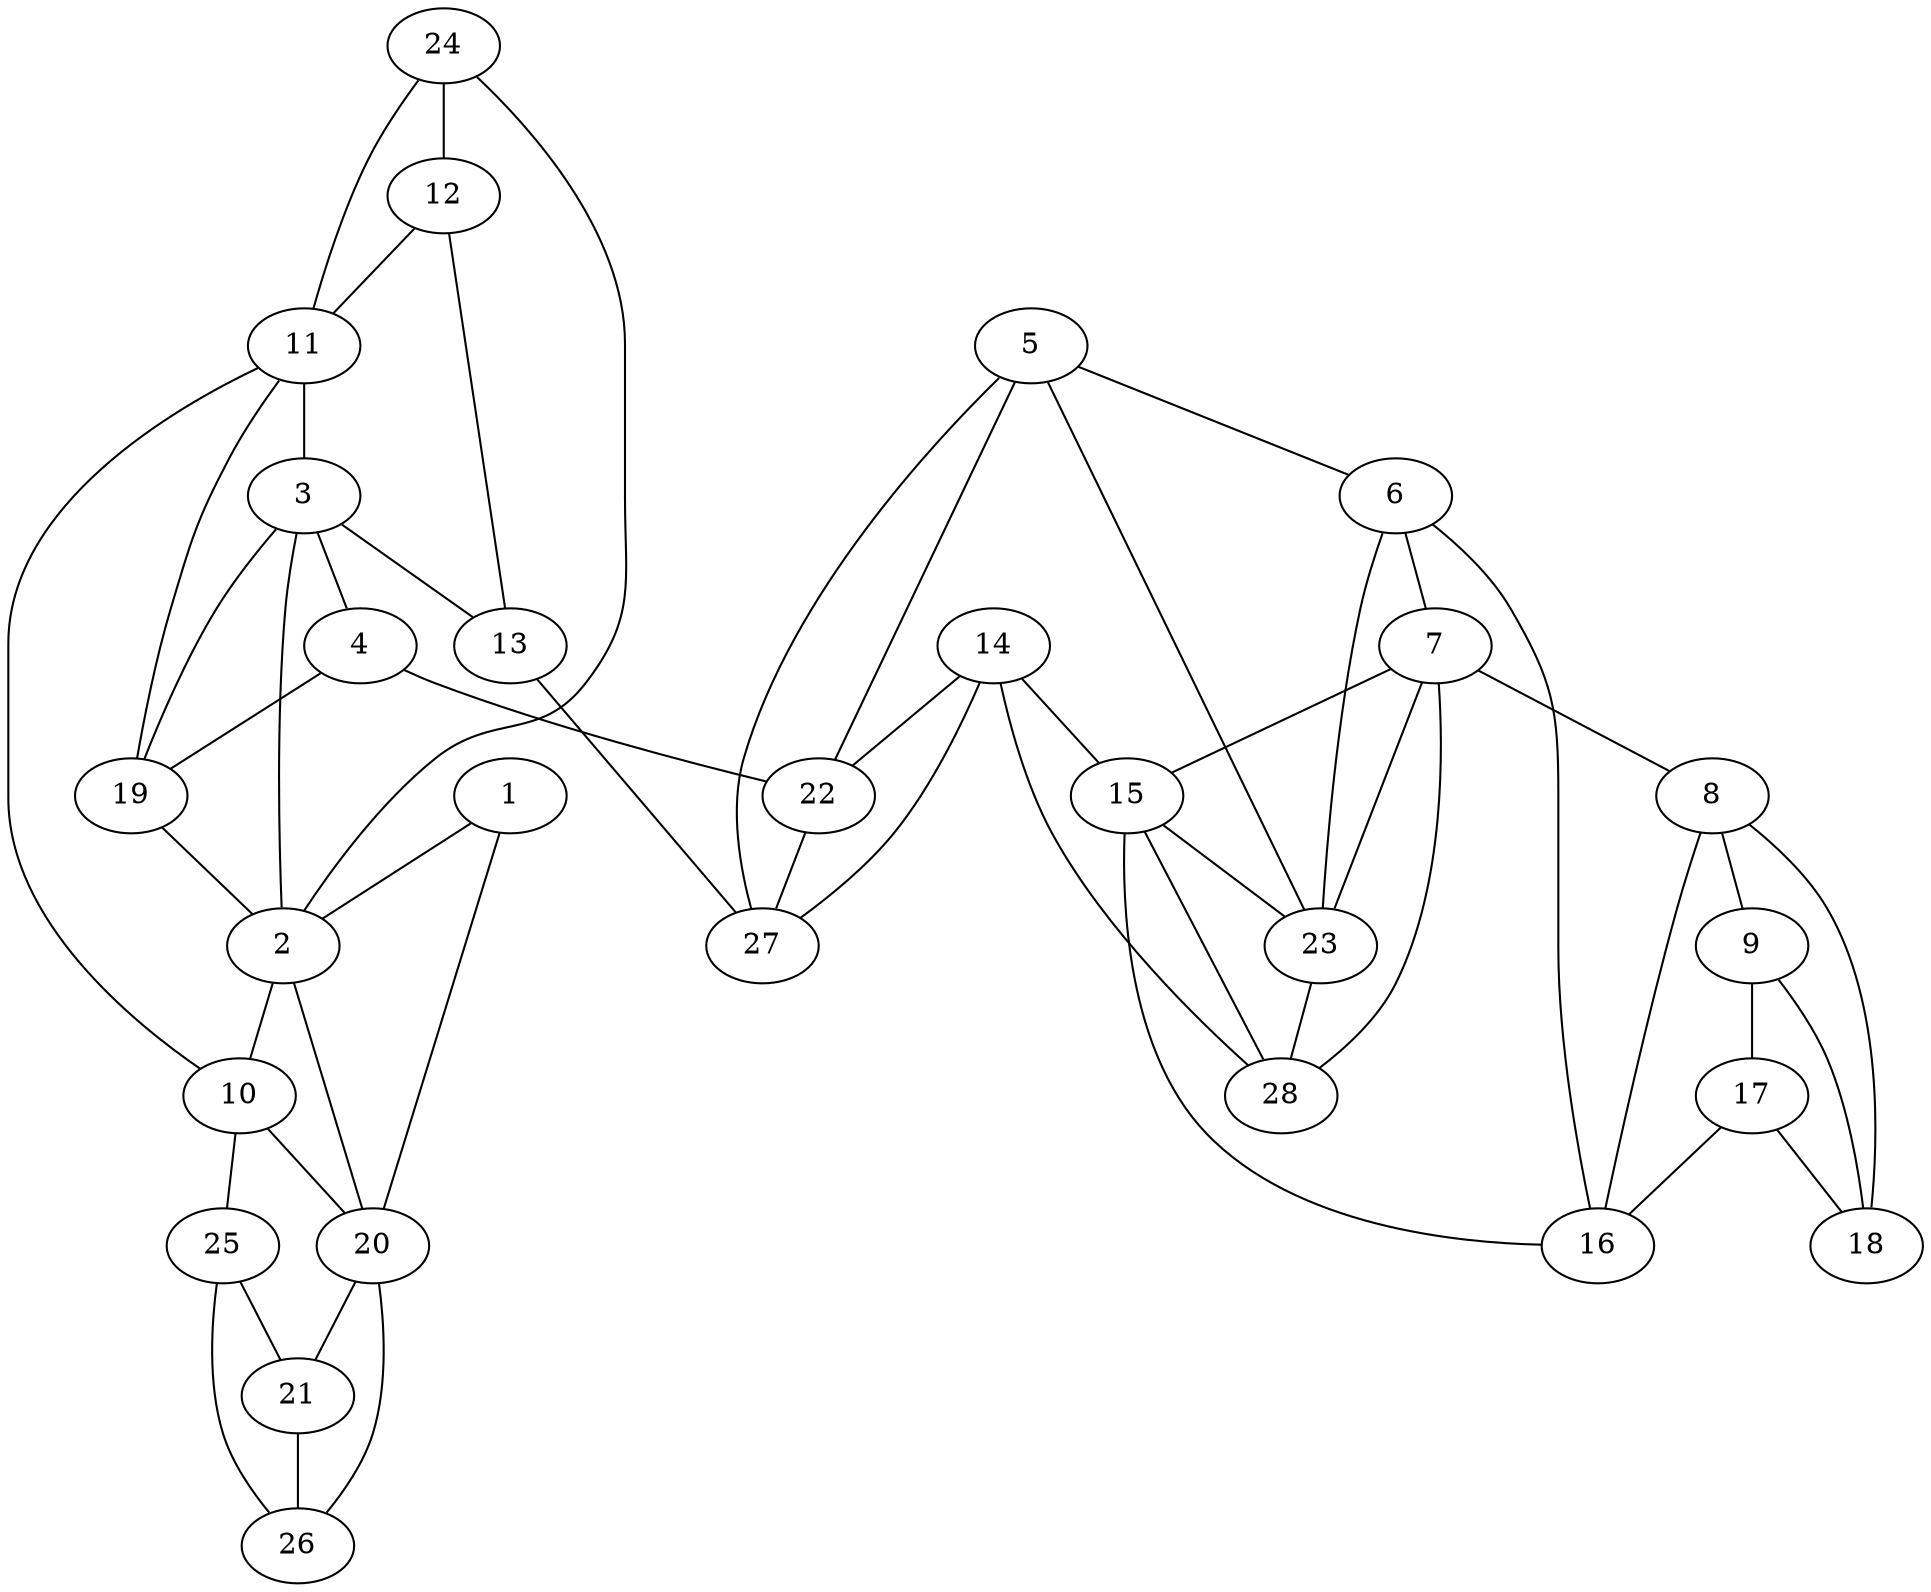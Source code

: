 graph pdb1eke {
	1	 [aaLength=7,
		sequence=REEELKK,
		type=0];
	2	 [aaLength=16,
		sequence=TKNKRAYLKKLLENLG,
		type=0];
	1 -- 2	 [distance0="20.5204",
		frequency=1,
		type0=2];
	20	 [aaLength=9,
		sequence=XVVCAFAIE,
		type=1];
	1 -- 20	 [distance0="21.50776",
		frequency=1,
		type0=3];
	10	 [aaLength=8,
		sequence=REEELKKL,
		type=0];
	2 -- 10	 [distance0="19.11071",
		frequency=1,
		type0=2];
	3	 [aaLength=9,
		sequence=EAEEINQLX,
		type=0];
	3 -- 2	 [distance0="26.27849",
		frequency=1,
		type0=3];
	4	 [aaLength=21,
		sequence=NLNDIEINAFSKVAKNLIEKL,
		type=0];
	3 -- 4	 [distance0="20.60357",
		distance1="3.0",
		frequency=2,
		type0=1,
		type1=4];
	13	 [aaLength=21,
		sequence=NLNDIEINAFSKVAKNLIEKL,
		type=0];
	3 -- 13	 [distance0="24.17571",
		frequency=1,
		type0=2];
	19	 [aaLength=7,
		sequence=YVEKRIL,
		type=1];
	4 -- 19	 [distance0="31.59038",
		frequency=1,
		type0=3];
	22	 [aaLength=7,
		sequence=EIEIYID,
		type=1];
	4 -- 22	 [distance0="5.0",
		frequency=1,
		type0=4];
	5	 [aaLength=18,
		sequence=NTKKFEDSFKDKIEDIIK,
		type=0];
	6	 [aaLength=5,
		sequence=KADAK,
		type=0];
	5 -- 6	 [distance0="30.31721",
		frequency=1,
		type0=1];
	27	 [aaLength=8,
		sequence=DEIEIYID,
		type=1];
	5 -- 27	 [distance0="32.0322",
		frequency=1,
		type0=3];
	5 -- 22	 [distance0="31.67116",
		frequency=1,
		type0=2];
	23	 [aaLength=7,
		sequence=NIKIIAE,
		type=1];
	5 -- 23	 [distance0="4.0",
		frequency=1,
		type0=4];
	7	 [aaLength=26,
		sequence=YPVVSAASIIAKAERDEIIDYYKKIY,
		type=0];
	6 -- 7	 [distance0="15.33404",
		distance1="0.0",
		frequency=2,
		type0=1,
		type1=5];
	16	 [aaLength=27,
		sequence=YPVVSAASIIAKAERDEIIDYYKKIYG,
		type=0];
	6 -- 16	 [distance0="31.71825",
		frequency=1,
		type0=3];
	8	 [aaLength=16,
		sequence=DPKTIKFLEDYFKKHK,
		type=0];
	7 -- 8	 [distance0="9.0",
		frequency=1,
		type0=4];
	15	 [aaLength=5,
		sequence=KADAK,
		type=0];
	7 -- 15	 [distance0="23.98453",
		frequency=1,
		type0=3];
	8 -- 16	 [distance0="40.35509",
		frequency=1,
		type0=3];
	9	 [aaLength=11,
		sequence=WKTCKRILDKS,
		type=0];
	8 -- 9	 [distance0="26.33786",
		distance1="9.0",
		frequency=2,
		type0=1,
		type1=4];
	18	 [aaLength=12,
		sequence=WKTCKRILDKSK,
		type=0];
	9 -- 18	 [distance0="48.23243",
		frequency=1,
		type0=3];
	17	 [aaLength=16,
		sequence=DPKTIKFLEDYFKKHK,
		type=0];
	9 -- 17	 [distance0="47.07299",
		frequency=1,
		type0=2];
	10 -- 20	 [distance0="16.66151",
		frequency=1,
		type0=2];
	25	 [aaLength=9,
		sequence=XVVCAFAIE,
		type=1];
	10 -- 25	 [distance0="16.66151",
		frequency=1,
		type0=3];
	11	 [aaLength=16,
		sequence=TKNKRAYLKKLLENLG,
		type=0];
	11 -- 3	 [distance0="28.00291",
		frequency=1,
		type0=3];
	11 -- 10	 [distance0="20.1453",
		frequency=1,
		type0=2];
	12	 [aaLength=9,
		sequence=EAEEINQLX,
		type=0];
	12 -- 11	 [distance0="32.08121",
		frequency=1,
		type0=3];
	12 -- 13	 [distance0="19.14722",
		distance1="3.0",
		frequency=2,
		type0=1,
		type1=4];
	13 -- 27	 [distance0="4.0",
		frequency=1,
		type0=4];
	14	 [aaLength=20,
		sequence=NTKKFEDSFKDKIEDIIKER,
		type=0];
	14 -- 15	 [distance0="30.1618",
		frequency=1,
		type0=3];
	14 -- 27	 [distance0="27.38635",
		frequency=1,
		type0=2];
	14 -- 22	 [distance0="26.96316",
		frequency=1,
		type0=1];
	28	 [aaLength=8,
		sequence=LNIKIIAE,
		type=1];
	14 -- 28	 [distance0="1.0",
		frequency=1,
		type0=4];
	15 -- 16	 [distance0="16.60168",
		distance1="0.0",
		frequency=2,
		type0=1,
		type1=5];
	15 -- 23	 [distance0="23.63213",
		frequency=1,
		type0=2];
	17 -- 16	 [distance0="41.70002",
		frequency=1,
		type0=3];
	17 -- 18	 [distance0="26.40085",
		distance1="9.0",
		frequency=2,
		type0=1,
		type1=4];
	18 -- 8	 [distance0="47.20973",
		frequency=1,
		type0=2];
	19 -- 2	 [distance0="27.35228",
		frequency=1,
		type0=2];
	19 -- 3	 [distance0="0.0",
		frequency=1,
		type0=5];
	19 -- 11	 [distance0="28.21699",
		frequency=1,
		type0=3];
	20 -- 2	 [distance0="18.0",
		frequency=1,
		type0=4];
	21	 [aaLength=8,
		sequence=IIIGIDEA,
		type=1];
	20 -- 21	 [distance0="16.0",
		frequency=1,
		type0=2];
	26	 [aaLength=8,
		sequence=IIIGIDEA,
		type=1];
	21 -- 26	 [distance0="0.0",
		frequency=1,
		type0=1];
	22 -- 27	 [distance0="1.0",
		frequency=1,
		type0=1];
	23 -- 7	 [distance0="30.54069",
		frequency=1,
		type0=3];
	23 -- 6	 [distance0="1.0",
		frequency=1,
		type0=4];
	23 -- 28	 [distance0="1.0",
		frequency=1,
		type0=1];
	24	 [aaLength=7,
		sequence=YVEKRIL,
		type=1];
	24 -- 2	 [distance0="27.35228",
		frequency=1,
		type0=2];
	24 -- 11	 [distance0="28.21699",
		frequency=1,
		type0=3];
	24 -- 12	 [distance0="0.0",
		frequency=1,
		type0=5];
	25 -- 21	 [distance0="16.0",
		frequency=1,
		type0=2];
	25 -- 26	 [distance0="16.0",
		frequency=1,
		type0=3];
	26 -- 20	 [distance0="16.0",
		frequency=1,
		type0=2];
	28 -- 7	 [distance0="30.97957",
		frequency=1,
		type0=3];
	28 -- 15	 [distance0="23.98911",
		distance1="1.0",
		frequency=2,
		type0=2,
		type1=4];
}
